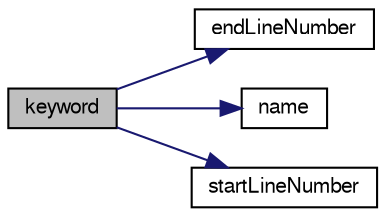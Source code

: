 digraph "keyword"
{
  bgcolor="transparent";
  edge [fontname="FreeSans",fontsize="10",labelfontname="FreeSans",labelfontsize="10"];
  node [fontname="FreeSans",fontsize="10",shape=record];
  rankdir="LR";
  Node5302 [label="keyword",height=0.2,width=0.4,color="black", fillcolor="grey75", style="filled", fontcolor="black"];
  Node5302 -> Node5303 [color="midnightblue",fontsize="10",style="solid",fontname="FreeSans"];
  Node5303 [label="endLineNumber",height=0.2,width=0.4,color="black",URL="$a26022.html#aee487ab2391b65a0d508664065294205",tooltip="Return line number of last token in dictionary. "];
  Node5302 -> Node5304 [color="midnightblue",fontsize="10",style="solid",fontname="FreeSans"];
  Node5304 [label="name",height=0.2,width=0.4,color="black",URL="$a26022.html#a88fc22a3e14d9a63d283ea91346bb938",tooltip="Return the dictionary name. "];
  Node5302 -> Node5305 [color="midnightblue",fontsize="10",style="solid",fontname="FreeSans"];
  Node5305 [label="startLineNumber",height=0.2,width=0.4,color="black",URL="$a26022.html#a6afcf7ec0671b1957daa2b8ac262ff57",tooltip="Return line number of first token in dictionary. "];
}
